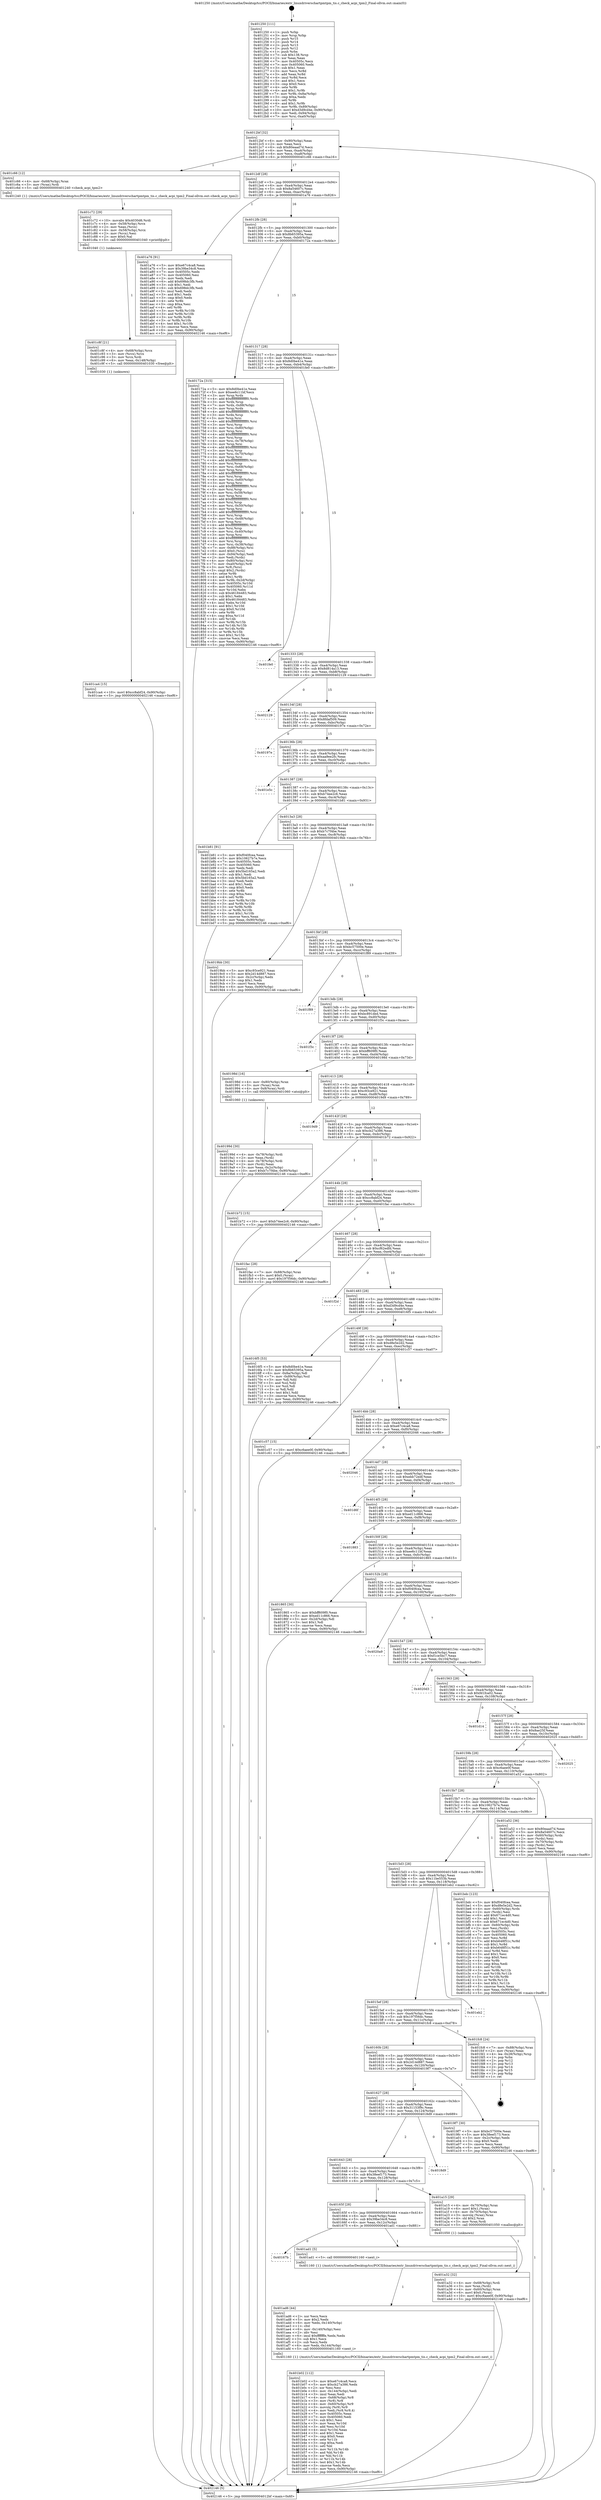 digraph "0x401250" {
  label = "0x401250 (/mnt/c/Users/mathe/Desktop/tcc/POCII/binaries/extr_linuxdriverschartpmtpm_tis.c_check_acpi_tpm2_Final-ollvm.out::main(0))"
  labelloc = "t"
  node[shape=record]

  Entry [label="",width=0.3,height=0.3,shape=circle,fillcolor=black,style=filled]
  "0x4012bf" [label="{
     0x4012bf [32]\l
     | [instrs]\l
     &nbsp;&nbsp;0x4012bf \<+6\>: mov -0x90(%rbp),%eax\l
     &nbsp;&nbsp;0x4012c5 \<+2\>: mov %eax,%ecx\l
     &nbsp;&nbsp;0x4012c7 \<+6\>: sub $0x80eaad7d,%ecx\l
     &nbsp;&nbsp;0x4012cd \<+6\>: mov %eax,-0xa4(%rbp)\l
     &nbsp;&nbsp;0x4012d3 \<+6\>: mov %ecx,-0xa8(%rbp)\l
     &nbsp;&nbsp;0x4012d9 \<+6\>: je 0000000000401c66 \<main+0xa16\>\l
  }"]
  "0x401c66" [label="{
     0x401c66 [12]\l
     | [instrs]\l
     &nbsp;&nbsp;0x401c66 \<+4\>: mov -0x68(%rbp),%rax\l
     &nbsp;&nbsp;0x401c6a \<+3\>: mov (%rax),%rdi\l
     &nbsp;&nbsp;0x401c6d \<+5\>: call 0000000000401240 \<check_acpi_tpm2\>\l
     | [calls]\l
     &nbsp;&nbsp;0x401240 \{1\} (/mnt/c/Users/mathe/Desktop/tcc/POCII/binaries/extr_linuxdriverschartpmtpm_tis.c_check_acpi_tpm2_Final-ollvm.out::check_acpi_tpm2)\l
  }"]
  "0x4012df" [label="{
     0x4012df [28]\l
     | [instrs]\l
     &nbsp;&nbsp;0x4012df \<+5\>: jmp 00000000004012e4 \<main+0x94\>\l
     &nbsp;&nbsp;0x4012e4 \<+6\>: mov -0xa4(%rbp),%eax\l
     &nbsp;&nbsp;0x4012ea \<+5\>: sub $0x8a54607c,%eax\l
     &nbsp;&nbsp;0x4012ef \<+6\>: mov %eax,-0xac(%rbp)\l
     &nbsp;&nbsp;0x4012f5 \<+6\>: je 0000000000401a76 \<main+0x826\>\l
  }"]
  Exit [label="",width=0.3,height=0.3,shape=circle,fillcolor=black,style=filled,peripheries=2]
  "0x401a76" [label="{
     0x401a76 [91]\l
     | [instrs]\l
     &nbsp;&nbsp;0x401a76 \<+5\>: mov $0xe67c4ca8,%eax\l
     &nbsp;&nbsp;0x401a7b \<+5\>: mov $0x39be34c8,%ecx\l
     &nbsp;&nbsp;0x401a80 \<+7\>: mov 0x40505c,%edx\l
     &nbsp;&nbsp;0x401a87 \<+7\>: mov 0x405060,%esi\l
     &nbsp;&nbsp;0x401a8e \<+2\>: mov %edx,%edi\l
     &nbsp;&nbsp;0x401a90 \<+6\>: add $0x698dc3fb,%edi\l
     &nbsp;&nbsp;0x401a96 \<+3\>: sub $0x1,%edi\l
     &nbsp;&nbsp;0x401a99 \<+6\>: sub $0x698dc3fb,%edi\l
     &nbsp;&nbsp;0x401a9f \<+3\>: imul %edi,%edx\l
     &nbsp;&nbsp;0x401aa2 \<+3\>: and $0x1,%edx\l
     &nbsp;&nbsp;0x401aa5 \<+3\>: cmp $0x0,%edx\l
     &nbsp;&nbsp;0x401aa8 \<+4\>: sete %r8b\l
     &nbsp;&nbsp;0x401aac \<+3\>: cmp $0xa,%esi\l
     &nbsp;&nbsp;0x401aaf \<+4\>: setl %r9b\l
     &nbsp;&nbsp;0x401ab3 \<+3\>: mov %r8b,%r10b\l
     &nbsp;&nbsp;0x401ab6 \<+3\>: and %r9b,%r10b\l
     &nbsp;&nbsp;0x401ab9 \<+3\>: xor %r9b,%r8b\l
     &nbsp;&nbsp;0x401abc \<+3\>: or %r8b,%r10b\l
     &nbsp;&nbsp;0x401abf \<+4\>: test $0x1,%r10b\l
     &nbsp;&nbsp;0x401ac3 \<+3\>: cmovne %ecx,%eax\l
     &nbsp;&nbsp;0x401ac6 \<+6\>: mov %eax,-0x90(%rbp)\l
     &nbsp;&nbsp;0x401acc \<+5\>: jmp 0000000000402146 \<main+0xef6\>\l
  }"]
  "0x4012fb" [label="{
     0x4012fb [28]\l
     | [instrs]\l
     &nbsp;&nbsp;0x4012fb \<+5\>: jmp 0000000000401300 \<main+0xb0\>\l
     &nbsp;&nbsp;0x401300 \<+6\>: mov -0xa4(%rbp),%eax\l
     &nbsp;&nbsp;0x401306 \<+5\>: sub $0x8b65395a,%eax\l
     &nbsp;&nbsp;0x40130b \<+6\>: mov %eax,-0xb0(%rbp)\l
     &nbsp;&nbsp;0x401311 \<+6\>: je 000000000040172a \<main+0x4da\>\l
  }"]
  "0x401ca4" [label="{
     0x401ca4 [15]\l
     | [instrs]\l
     &nbsp;&nbsp;0x401ca4 \<+10\>: movl $0xcc8abf24,-0x90(%rbp)\l
     &nbsp;&nbsp;0x401cae \<+5\>: jmp 0000000000402146 \<main+0xef6\>\l
  }"]
  "0x40172a" [label="{
     0x40172a [315]\l
     | [instrs]\l
     &nbsp;&nbsp;0x40172a \<+5\>: mov $0x8d0be41e,%eax\l
     &nbsp;&nbsp;0x40172f \<+5\>: mov $0xee6c11bf,%ecx\l
     &nbsp;&nbsp;0x401734 \<+3\>: mov %rsp,%rdx\l
     &nbsp;&nbsp;0x401737 \<+4\>: add $0xfffffffffffffff0,%rdx\l
     &nbsp;&nbsp;0x40173b \<+3\>: mov %rdx,%rsp\l
     &nbsp;&nbsp;0x40173e \<+7\>: mov %rdx,-0x88(%rbp)\l
     &nbsp;&nbsp;0x401745 \<+3\>: mov %rsp,%rdx\l
     &nbsp;&nbsp;0x401748 \<+4\>: add $0xfffffffffffffff0,%rdx\l
     &nbsp;&nbsp;0x40174c \<+3\>: mov %rdx,%rsp\l
     &nbsp;&nbsp;0x40174f \<+3\>: mov %rsp,%rsi\l
     &nbsp;&nbsp;0x401752 \<+4\>: add $0xfffffffffffffff0,%rsi\l
     &nbsp;&nbsp;0x401756 \<+3\>: mov %rsi,%rsp\l
     &nbsp;&nbsp;0x401759 \<+4\>: mov %rsi,-0x80(%rbp)\l
     &nbsp;&nbsp;0x40175d \<+3\>: mov %rsp,%rsi\l
     &nbsp;&nbsp;0x401760 \<+4\>: add $0xfffffffffffffff0,%rsi\l
     &nbsp;&nbsp;0x401764 \<+3\>: mov %rsi,%rsp\l
     &nbsp;&nbsp;0x401767 \<+4\>: mov %rsi,-0x78(%rbp)\l
     &nbsp;&nbsp;0x40176b \<+3\>: mov %rsp,%rsi\l
     &nbsp;&nbsp;0x40176e \<+4\>: add $0xfffffffffffffff0,%rsi\l
     &nbsp;&nbsp;0x401772 \<+3\>: mov %rsi,%rsp\l
     &nbsp;&nbsp;0x401775 \<+4\>: mov %rsi,-0x70(%rbp)\l
     &nbsp;&nbsp;0x401779 \<+3\>: mov %rsp,%rsi\l
     &nbsp;&nbsp;0x40177c \<+4\>: add $0xfffffffffffffff0,%rsi\l
     &nbsp;&nbsp;0x401780 \<+3\>: mov %rsi,%rsp\l
     &nbsp;&nbsp;0x401783 \<+4\>: mov %rsi,-0x68(%rbp)\l
     &nbsp;&nbsp;0x401787 \<+3\>: mov %rsp,%rsi\l
     &nbsp;&nbsp;0x40178a \<+4\>: add $0xfffffffffffffff0,%rsi\l
     &nbsp;&nbsp;0x40178e \<+3\>: mov %rsi,%rsp\l
     &nbsp;&nbsp;0x401791 \<+4\>: mov %rsi,-0x60(%rbp)\l
     &nbsp;&nbsp;0x401795 \<+3\>: mov %rsp,%rsi\l
     &nbsp;&nbsp;0x401798 \<+4\>: add $0xfffffffffffffff0,%rsi\l
     &nbsp;&nbsp;0x40179c \<+3\>: mov %rsi,%rsp\l
     &nbsp;&nbsp;0x40179f \<+4\>: mov %rsi,-0x58(%rbp)\l
     &nbsp;&nbsp;0x4017a3 \<+3\>: mov %rsp,%rsi\l
     &nbsp;&nbsp;0x4017a6 \<+4\>: add $0xfffffffffffffff0,%rsi\l
     &nbsp;&nbsp;0x4017aa \<+3\>: mov %rsi,%rsp\l
     &nbsp;&nbsp;0x4017ad \<+4\>: mov %rsi,-0x50(%rbp)\l
     &nbsp;&nbsp;0x4017b1 \<+3\>: mov %rsp,%rsi\l
     &nbsp;&nbsp;0x4017b4 \<+4\>: add $0xfffffffffffffff0,%rsi\l
     &nbsp;&nbsp;0x4017b8 \<+3\>: mov %rsi,%rsp\l
     &nbsp;&nbsp;0x4017bb \<+4\>: mov %rsi,-0x48(%rbp)\l
     &nbsp;&nbsp;0x4017bf \<+3\>: mov %rsp,%rsi\l
     &nbsp;&nbsp;0x4017c2 \<+4\>: add $0xfffffffffffffff0,%rsi\l
     &nbsp;&nbsp;0x4017c6 \<+3\>: mov %rsi,%rsp\l
     &nbsp;&nbsp;0x4017c9 \<+4\>: mov %rsi,-0x40(%rbp)\l
     &nbsp;&nbsp;0x4017cd \<+3\>: mov %rsp,%rsi\l
     &nbsp;&nbsp;0x4017d0 \<+4\>: add $0xfffffffffffffff0,%rsi\l
     &nbsp;&nbsp;0x4017d4 \<+3\>: mov %rsi,%rsp\l
     &nbsp;&nbsp;0x4017d7 \<+4\>: mov %rsi,-0x38(%rbp)\l
     &nbsp;&nbsp;0x4017db \<+7\>: mov -0x88(%rbp),%rsi\l
     &nbsp;&nbsp;0x4017e2 \<+6\>: movl $0x0,(%rsi)\l
     &nbsp;&nbsp;0x4017e8 \<+6\>: mov -0x94(%rbp),%edi\l
     &nbsp;&nbsp;0x4017ee \<+2\>: mov %edi,(%rdx)\l
     &nbsp;&nbsp;0x4017f0 \<+4\>: mov -0x80(%rbp),%rsi\l
     &nbsp;&nbsp;0x4017f4 \<+7\>: mov -0xa0(%rbp),%r8\l
     &nbsp;&nbsp;0x4017fb \<+3\>: mov %r8,(%rsi)\l
     &nbsp;&nbsp;0x4017fe \<+3\>: cmpl $0x2,(%rdx)\l
     &nbsp;&nbsp;0x401801 \<+4\>: setne %r9b\l
     &nbsp;&nbsp;0x401805 \<+4\>: and $0x1,%r9b\l
     &nbsp;&nbsp;0x401809 \<+4\>: mov %r9b,-0x2d(%rbp)\l
     &nbsp;&nbsp;0x40180d \<+8\>: mov 0x40505c,%r10d\l
     &nbsp;&nbsp;0x401815 \<+8\>: mov 0x405060,%r11d\l
     &nbsp;&nbsp;0x40181d \<+3\>: mov %r10d,%ebx\l
     &nbsp;&nbsp;0x401820 \<+6\>: sub $0x46184483,%ebx\l
     &nbsp;&nbsp;0x401826 \<+3\>: sub $0x1,%ebx\l
     &nbsp;&nbsp;0x401829 \<+6\>: add $0x46184483,%ebx\l
     &nbsp;&nbsp;0x40182f \<+4\>: imul %ebx,%r10d\l
     &nbsp;&nbsp;0x401833 \<+4\>: and $0x1,%r10d\l
     &nbsp;&nbsp;0x401837 \<+4\>: cmp $0x0,%r10d\l
     &nbsp;&nbsp;0x40183b \<+4\>: sete %r9b\l
     &nbsp;&nbsp;0x40183f \<+4\>: cmp $0xa,%r11d\l
     &nbsp;&nbsp;0x401843 \<+4\>: setl %r14b\l
     &nbsp;&nbsp;0x401847 \<+3\>: mov %r9b,%r15b\l
     &nbsp;&nbsp;0x40184a \<+3\>: and %r14b,%r15b\l
     &nbsp;&nbsp;0x40184d \<+3\>: xor %r14b,%r9b\l
     &nbsp;&nbsp;0x401850 \<+3\>: or %r9b,%r15b\l
     &nbsp;&nbsp;0x401853 \<+4\>: test $0x1,%r15b\l
     &nbsp;&nbsp;0x401857 \<+3\>: cmovne %ecx,%eax\l
     &nbsp;&nbsp;0x40185a \<+6\>: mov %eax,-0x90(%rbp)\l
     &nbsp;&nbsp;0x401860 \<+5\>: jmp 0000000000402146 \<main+0xef6\>\l
  }"]
  "0x401317" [label="{
     0x401317 [28]\l
     | [instrs]\l
     &nbsp;&nbsp;0x401317 \<+5\>: jmp 000000000040131c \<main+0xcc\>\l
     &nbsp;&nbsp;0x40131c \<+6\>: mov -0xa4(%rbp),%eax\l
     &nbsp;&nbsp;0x401322 \<+5\>: sub $0x8d0be41e,%eax\l
     &nbsp;&nbsp;0x401327 \<+6\>: mov %eax,-0xb4(%rbp)\l
     &nbsp;&nbsp;0x40132d \<+6\>: je 0000000000401fe0 \<main+0xd90\>\l
  }"]
  "0x401c8f" [label="{
     0x401c8f [21]\l
     | [instrs]\l
     &nbsp;&nbsp;0x401c8f \<+4\>: mov -0x68(%rbp),%rcx\l
     &nbsp;&nbsp;0x401c93 \<+3\>: mov (%rcx),%rcx\l
     &nbsp;&nbsp;0x401c96 \<+3\>: mov %rcx,%rdi\l
     &nbsp;&nbsp;0x401c99 \<+6\>: mov %eax,-0x148(%rbp)\l
     &nbsp;&nbsp;0x401c9f \<+5\>: call 0000000000401030 \<free@plt\>\l
     | [calls]\l
     &nbsp;&nbsp;0x401030 \{1\} (unknown)\l
  }"]
  "0x401fe0" [label="{
     0x401fe0\l
  }", style=dashed]
  "0x401333" [label="{
     0x401333 [28]\l
     | [instrs]\l
     &nbsp;&nbsp;0x401333 \<+5\>: jmp 0000000000401338 \<main+0xe8\>\l
     &nbsp;&nbsp;0x401338 \<+6\>: mov -0xa4(%rbp),%eax\l
     &nbsp;&nbsp;0x40133e \<+5\>: sub $0x8d814a13,%eax\l
     &nbsp;&nbsp;0x401343 \<+6\>: mov %eax,-0xb8(%rbp)\l
     &nbsp;&nbsp;0x401349 \<+6\>: je 0000000000402129 \<main+0xed9\>\l
  }"]
  "0x401c72" [label="{
     0x401c72 [29]\l
     | [instrs]\l
     &nbsp;&nbsp;0x401c72 \<+10\>: movabs $0x4030d6,%rdi\l
     &nbsp;&nbsp;0x401c7c \<+4\>: mov -0x58(%rbp),%rcx\l
     &nbsp;&nbsp;0x401c80 \<+2\>: mov %eax,(%rcx)\l
     &nbsp;&nbsp;0x401c82 \<+4\>: mov -0x58(%rbp),%rcx\l
     &nbsp;&nbsp;0x401c86 \<+2\>: mov (%rcx),%esi\l
     &nbsp;&nbsp;0x401c88 \<+2\>: mov $0x0,%al\l
     &nbsp;&nbsp;0x401c8a \<+5\>: call 0000000000401040 \<printf@plt\>\l
     | [calls]\l
     &nbsp;&nbsp;0x401040 \{1\} (unknown)\l
  }"]
  "0x402129" [label="{
     0x402129\l
  }", style=dashed]
  "0x40134f" [label="{
     0x40134f [28]\l
     | [instrs]\l
     &nbsp;&nbsp;0x40134f \<+5\>: jmp 0000000000401354 \<main+0x104\>\l
     &nbsp;&nbsp;0x401354 \<+6\>: mov -0xa4(%rbp),%eax\l
     &nbsp;&nbsp;0x40135a \<+5\>: sub $0x8fdaf509,%eax\l
     &nbsp;&nbsp;0x40135f \<+6\>: mov %eax,-0xbc(%rbp)\l
     &nbsp;&nbsp;0x401365 \<+6\>: je 000000000040197e \<main+0x72e\>\l
  }"]
  "0x401b02" [label="{
     0x401b02 [112]\l
     | [instrs]\l
     &nbsp;&nbsp;0x401b02 \<+5\>: mov $0xe67c4ca8,%ecx\l
     &nbsp;&nbsp;0x401b07 \<+5\>: mov $0xcb27a386,%edx\l
     &nbsp;&nbsp;0x401b0c \<+2\>: xor %esi,%esi\l
     &nbsp;&nbsp;0x401b0e \<+6\>: mov -0x144(%rbp),%edi\l
     &nbsp;&nbsp;0x401b14 \<+3\>: imul %eax,%edi\l
     &nbsp;&nbsp;0x401b17 \<+4\>: mov -0x68(%rbp),%r8\l
     &nbsp;&nbsp;0x401b1b \<+3\>: mov (%r8),%r8\l
     &nbsp;&nbsp;0x401b1e \<+4\>: mov -0x60(%rbp),%r9\l
     &nbsp;&nbsp;0x401b22 \<+3\>: movslq (%r9),%r9\l
     &nbsp;&nbsp;0x401b25 \<+4\>: mov %edi,(%r8,%r9,4)\l
     &nbsp;&nbsp;0x401b29 \<+7\>: mov 0x40505c,%eax\l
     &nbsp;&nbsp;0x401b30 \<+7\>: mov 0x405060,%edi\l
     &nbsp;&nbsp;0x401b37 \<+3\>: sub $0x1,%esi\l
     &nbsp;&nbsp;0x401b3a \<+3\>: mov %eax,%r10d\l
     &nbsp;&nbsp;0x401b3d \<+3\>: add %esi,%r10d\l
     &nbsp;&nbsp;0x401b40 \<+4\>: imul %r10d,%eax\l
     &nbsp;&nbsp;0x401b44 \<+3\>: and $0x1,%eax\l
     &nbsp;&nbsp;0x401b47 \<+3\>: cmp $0x0,%eax\l
     &nbsp;&nbsp;0x401b4a \<+4\>: sete %r11b\l
     &nbsp;&nbsp;0x401b4e \<+3\>: cmp $0xa,%edi\l
     &nbsp;&nbsp;0x401b51 \<+3\>: setl %bl\l
     &nbsp;&nbsp;0x401b54 \<+3\>: mov %r11b,%r14b\l
     &nbsp;&nbsp;0x401b57 \<+3\>: and %bl,%r14b\l
     &nbsp;&nbsp;0x401b5a \<+3\>: xor %bl,%r11b\l
     &nbsp;&nbsp;0x401b5d \<+3\>: or %r11b,%r14b\l
     &nbsp;&nbsp;0x401b60 \<+4\>: test $0x1,%r14b\l
     &nbsp;&nbsp;0x401b64 \<+3\>: cmovne %edx,%ecx\l
     &nbsp;&nbsp;0x401b67 \<+6\>: mov %ecx,-0x90(%rbp)\l
     &nbsp;&nbsp;0x401b6d \<+5\>: jmp 0000000000402146 \<main+0xef6\>\l
  }"]
  "0x40197e" [label="{
     0x40197e\l
  }", style=dashed]
  "0x40136b" [label="{
     0x40136b [28]\l
     | [instrs]\l
     &nbsp;&nbsp;0x40136b \<+5\>: jmp 0000000000401370 \<main+0x120\>\l
     &nbsp;&nbsp;0x401370 \<+6\>: mov -0xa4(%rbp),%eax\l
     &nbsp;&nbsp;0x401376 \<+5\>: sub $0xaa9ee2fc,%eax\l
     &nbsp;&nbsp;0x40137b \<+6\>: mov %eax,-0xc0(%rbp)\l
     &nbsp;&nbsp;0x401381 \<+6\>: je 0000000000401e5c \<main+0xc0c\>\l
  }"]
  "0x401ad6" [label="{
     0x401ad6 [44]\l
     | [instrs]\l
     &nbsp;&nbsp;0x401ad6 \<+2\>: xor %ecx,%ecx\l
     &nbsp;&nbsp;0x401ad8 \<+5\>: mov $0x2,%edx\l
     &nbsp;&nbsp;0x401add \<+6\>: mov %edx,-0x140(%rbp)\l
     &nbsp;&nbsp;0x401ae3 \<+1\>: cltd\l
     &nbsp;&nbsp;0x401ae4 \<+6\>: mov -0x140(%rbp),%esi\l
     &nbsp;&nbsp;0x401aea \<+2\>: idiv %esi\l
     &nbsp;&nbsp;0x401aec \<+6\>: imul $0xfffffffe,%edx,%edx\l
     &nbsp;&nbsp;0x401af2 \<+3\>: sub $0x1,%ecx\l
     &nbsp;&nbsp;0x401af5 \<+2\>: sub %ecx,%edx\l
     &nbsp;&nbsp;0x401af7 \<+6\>: mov %edx,-0x144(%rbp)\l
     &nbsp;&nbsp;0x401afd \<+5\>: call 0000000000401160 \<next_i\>\l
     | [calls]\l
     &nbsp;&nbsp;0x401160 \{1\} (/mnt/c/Users/mathe/Desktop/tcc/POCII/binaries/extr_linuxdriverschartpmtpm_tis.c_check_acpi_tpm2_Final-ollvm.out::next_i)\l
  }"]
  "0x401e5c" [label="{
     0x401e5c\l
  }", style=dashed]
  "0x401387" [label="{
     0x401387 [28]\l
     | [instrs]\l
     &nbsp;&nbsp;0x401387 \<+5\>: jmp 000000000040138c \<main+0x13c\>\l
     &nbsp;&nbsp;0x40138c \<+6\>: mov -0xa4(%rbp),%eax\l
     &nbsp;&nbsp;0x401392 \<+5\>: sub $0xb74ee2c6,%eax\l
     &nbsp;&nbsp;0x401397 \<+6\>: mov %eax,-0xc4(%rbp)\l
     &nbsp;&nbsp;0x40139d \<+6\>: je 0000000000401b81 \<main+0x931\>\l
  }"]
  "0x40167b" [label="{
     0x40167b\l
  }", style=dashed]
  "0x401b81" [label="{
     0x401b81 [91]\l
     | [instrs]\l
     &nbsp;&nbsp;0x401b81 \<+5\>: mov $0xf040fcea,%eax\l
     &nbsp;&nbsp;0x401b86 \<+5\>: mov $0x10627b7e,%ecx\l
     &nbsp;&nbsp;0x401b8b \<+7\>: mov 0x40505c,%edx\l
     &nbsp;&nbsp;0x401b92 \<+7\>: mov 0x405060,%esi\l
     &nbsp;&nbsp;0x401b99 \<+2\>: mov %edx,%edi\l
     &nbsp;&nbsp;0x401b9b \<+6\>: add $0x5bd165a2,%edi\l
     &nbsp;&nbsp;0x401ba1 \<+3\>: sub $0x1,%edi\l
     &nbsp;&nbsp;0x401ba4 \<+6\>: sub $0x5bd165a2,%edi\l
     &nbsp;&nbsp;0x401baa \<+3\>: imul %edi,%edx\l
     &nbsp;&nbsp;0x401bad \<+3\>: and $0x1,%edx\l
     &nbsp;&nbsp;0x401bb0 \<+3\>: cmp $0x0,%edx\l
     &nbsp;&nbsp;0x401bb3 \<+4\>: sete %r8b\l
     &nbsp;&nbsp;0x401bb7 \<+3\>: cmp $0xa,%esi\l
     &nbsp;&nbsp;0x401bba \<+4\>: setl %r9b\l
     &nbsp;&nbsp;0x401bbe \<+3\>: mov %r8b,%r10b\l
     &nbsp;&nbsp;0x401bc1 \<+3\>: and %r9b,%r10b\l
     &nbsp;&nbsp;0x401bc4 \<+3\>: xor %r9b,%r8b\l
     &nbsp;&nbsp;0x401bc7 \<+3\>: or %r8b,%r10b\l
     &nbsp;&nbsp;0x401bca \<+4\>: test $0x1,%r10b\l
     &nbsp;&nbsp;0x401bce \<+3\>: cmovne %ecx,%eax\l
     &nbsp;&nbsp;0x401bd1 \<+6\>: mov %eax,-0x90(%rbp)\l
     &nbsp;&nbsp;0x401bd7 \<+5\>: jmp 0000000000402146 \<main+0xef6\>\l
  }"]
  "0x4013a3" [label="{
     0x4013a3 [28]\l
     | [instrs]\l
     &nbsp;&nbsp;0x4013a3 \<+5\>: jmp 00000000004013a8 \<main+0x158\>\l
     &nbsp;&nbsp;0x4013a8 \<+6\>: mov -0xa4(%rbp),%eax\l
     &nbsp;&nbsp;0x4013ae \<+5\>: sub $0xb7c7f4be,%eax\l
     &nbsp;&nbsp;0x4013b3 \<+6\>: mov %eax,-0xc8(%rbp)\l
     &nbsp;&nbsp;0x4013b9 \<+6\>: je 00000000004019bb \<main+0x76b\>\l
  }"]
  "0x401ad1" [label="{
     0x401ad1 [5]\l
     | [instrs]\l
     &nbsp;&nbsp;0x401ad1 \<+5\>: call 0000000000401160 \<next_i\>\l
     | [calls]\l
     &nbsp;&nbsp;0x401160 \{1\} (/mnt/c/Users/mathe/Desktop/tcc/POCII/binaries/extr_linuxdriverschartpmtpm_tis.c_check_acpi_tpm2_Final-ollvm.out::next_i)\l
  }"]
  "0x4019bb" [label="{
     0x4019bb [30]\l
     | [instrs]\l
     &nbsp;&nbsp;0x4019bb \<+5\>: mov $0xc93ce921,%eax\l
     &nbsp;&nbsp;0x4019c0 \<+5\>: mov $0x2d14d887,%ecx\l
     &nbsp;&nbsp;0x4019c5 \<+3\>: mov -0x2c(%rbp),%edx\l
     &nbsp;&nbsp;0x4019c8 \<+3\>: cmp $0x1,%edx\l
     &nbsp;&nbsp;0x4019cb \<+3\>: cmovl %ecx,%eax\l
     &nbsp;&nbsp;0x4019ce \<+6\>: mov %eax,-0x90(%rbp)\l
     &nbsp;&nbsp;0x4019d4 \<+5\>: jmp 0000000000402146 \<main+0xef6\>\l
  }"]
  "0x4013bf" [label="{
     0x4013bf [28]\l
     | [instrs]\l
     &nbsp;&nbsp;0x4013bf \<+5\>: jmp 00000000004013c4 \<main+0x174\>\l
     &nbsp;&nbsp;0x4013c4 \<+6\>: mov -0xa4(%rbp),%eax\l
     &nbsp;&nbsp;0x4013ca \<+5\>: sub $0xbc57500e,%eax\l
     &nbsp;&nbsp;0x4013cf \<+6\>: mov %eax,-0xcc(%rbp)\l
     &nbsp;&nbsp;0x4013d5 \<+6\>: je 0000000000401f89 \<main+0xd39\>\l
  }"]
  "0x401a32" [label="{
     0x401a32 [32]\l
     | [instrs]\l
     &nbsp;&nbsp;0x401a32 \<+4\>: mov -0x68(%rbp),%rdi\l
     &nbsp;&nbsp;0x401a36 \<+3\>: mov %rax,(%rdi)\l
     &nbsp;&nbsp;0x401a39 \<+4\>: mov -0x60(%rbp),%rax\l
     &nbsp;&nbsp;0x401a3d \<+6\>: movl $0x0,(%rax)\l
     &nbsp;&nbsp;0x401a43 \<+10\>: movl $0xc6aee0f,-0x90(%rbp)\l
     &nbsp;&nbsp;0x401a4d \<+5\>: jmp 0000000000402146 \<main+0xef6\>\l
  }"]
  "0x401f89" [label="{
     0x401f89\l
  }", style=dashed]
  "0x4013db" [label="{
     0x4013db [28]\l
     | [instrs]\l
     &nbsp;&nbsp;0x4013db \<+5\>: jmp 00000000004013e0 \<main+0x190\>\l
     &nbsp;&nbsp;0x4013e0 \<+6\>: mov -0xa4(%rbp),%eax\l
     &nbsp;&nbsp;0x4013e6 \<+5\>: sub $0xbc891ded,%eax\l
     &nbsp;&nbsp;0x4013eb \<+6\>: mov %eax,-0xd0(%rbp)\l
     &nbsp;&nbsp;0x4013f1 \<+6\>: je 0000000000401f3c \<main+0xcec\>\l
  }"]
  "0x40165f" [label="{
     0x40165f [28]\l
     | [instrs]\l
     &nbsp;&nbsp;0x40165f \<+5\>: jmp 0000000000401664 \<main+0x414\>\l
     &nbsp;&nbsp;0x401664 \<+6\>: mov -0xa4(%rbp),%eax\l
     &nbsp;&nbsp;0x40166a \<+5\>: sub $0x39be34c8,%eax\l
     &nbsp;&nbsp;0x40166f \<+6\>: mov %eax,-0x12c(%rbp)\l
     &nbsp;&nbsp;0x401675 \<+6\>: je 0000000000401ad1 \<main+0x881\>\l
  }"]
  "0x401f3c" [label="{
     0x401f3c\l
  }", style=dashed]
  "0x4013f7" [label="{
     0x4013f7 [28]\l
     | [instrs]\l
     &nbsp;&nbsp;0x4013f7 \<+5\>: jmp 00000000004013fc \<main+0x1ac\>\l
     &nbsp;&nbsp;0x4013fc \<+6\>: mov -0xa4(%rbp),%eax\l
     &nbsp;&nbsp;0x401402 \<+5\>: sub $0xbff609f0,%eax\l
     &nbsp;&nbsp;0x401407 \<+6\>: mov %eax,-0xd4(%rbp)\l
     &nbsp;&nbsp;0x40140d \<+6\>: je 000000000040198d \<main+0x73d\>\l
  }"]
  "0x401a15" [label="{
     0x401a15 [29]\l
     | [instrs]\l
     &nbsp;&nbsp;0x401a15 \<+4\>: mov -0x70(%rbp),%rax\l
     &nbsp;&nbsp;0x401a19 \<+6\>: movl $0x1,(%rax)\l
     &nbsp;&nbsp;0x401a1f \<+4\>: mov -0x70(%rbp),%rax\l
     &nbsp;&nbsp;0x401a23 \<+3\>: movslq (%rax),%rax\l
     &nbsp;&nbsp;0x401a26 \<+4\>: shl $0x2,%rax\l
     &nbsp;&nbsp;0x401a2a \<+3\>: mov %rax,%rdi\l
     &nbsp;&nbsp;0x401a2d \<+5\>: call 0000000000401050 \<malloc@plt\>\l
     | [calls]\l
     &nbsp;&nbsp;0x401050 \{1\} (unknown)\l
  }"]
  "0x40198d" [label="{
     0x40198d [16]\l
     | [instrs]\l
     &nbsp;&nbsp;0x40198d \<+4\>: mov -0x80(%rbp),%rax\l
     &nbsp;&nbsp;0x401991 \<+3\>: mov (%rax),%rax\l
     &nbsp;&nbsp;0x401994 \<+4\>: mov 0x8(%rax),%rdi\l
     &nbsp;&nbsp;0x401998 \<+5\>: call 0000000000401060 \<atoi@plt\>\l
     | [calls]\l
     &nbsp;&nbsp;0x401060 \{1\} (unknown)\l
  }"]
  "0x401413" [label="{
     0x401413 [28]\l
     | [instrs]\l
     &nbsp;&nbsp;0x401413 \<+5\>: jmp 0000000000401418 \<main+0x1c8\>\l
     &nbsp;&nbsp;0x401418 \<+6\>: mov -0xa4(%rbp),%eax\l
     &nbsp;&nbsp;0x40141e \<+5\>: sub $0xc93ce921,%eax\l
     &nbsp;&nbsp;0x401423 \<+6\>: mov %eax,-0xd8(%rbp)\l
     &nbsp;&nbsp;0x401429 \<+6\>: je 00000000004019d9 \<main+0x789\>\l
  }"]
  "0x401643" [label="{
     0x401643 [28]\l
     | [instrs]\l
     &nbsp;&nbsp;0x401643 \<+5\>: jmp 0000000000401648 \<main+0x3f8\>\l
     &nbsp;&nbsp;0x401648 \<+6\>: mov -0xa4(%rbp),%eax\l
     &nbsp;&nbsp;0x40164e \<+5\>: sub $0x38eef173,%eax\l
     &nbsp;&nbsp;0x401653 \<+6\>: mov %eax,-0x128(%rbp)\l
     &nbsp;&nbsp;0x401659 \<+6\>: je 0000000000401a15 \<main+0x7c5\>\l
  }"]
  "0x4019d9" [label="{
     0x4019d9\l
  }", style=dashed]
  "0x40142f" [label="{
     0x40142f [28]\l
     | [instrs]\l
     &nbsp;&nbsp;0x40142f \<+5\>: jmp 0000000000401434 \<main+0x1e4\>\l
     &nbsp;&nbsp;0x401434 \<+6\>: mov -0xa4(%rbp),%eax\l
     &nbsp;&nbsp;0x40143a \<+5\>: sub $0xcb27a386,%eax\l
     &nbsp;&nbsp;0x40143f \<+6\>: mov %eax,-0xdc(%rbp)\l
     &nbsp;&nbsp;0x401445 \<+6\>: je 0000000000401b72 \<main+0x922\>\l
  }"]
  "0x4018d9" [label="{
     0x4018d9\l
  }", style=dashed]
  "0x401b72" [label="{
     0x401b72 [15]\l
     | [instrs]\l
     &nbsp;&nbsp;0x401b72 \<+10\>: movl $0xb74ee2c6,-0x90(%rbp)\l
     &nbsp;&nbsp;0x401b7c \<+5\>: jmp 0000000000402146 \<main+0xef6\>\l
  }"]
  "0x40144b" [label="{
     0x40144b [28]\l
     | [instrs]\l
     &nbsp;&nbsp;0x40144b \<+5\>: jmp 0000000000401450 \<main+0x200\>\l
     &nbsp;&nbsp;0x401450 \<+6\>: mov -0xa4(%rbp),%eax\l
     &nbsp;&nbsp;0x401456 \<+5\>: sub $0xcc8abf24,%eax\l
     &nbsp;&nbsp;0x40145b \<+6\>: mov %eax,-0xe0(%rbp)\l
     &nbsp;&nbsp;0x401461 \<+6\>: je 0000000000401fac \<main+0xd5c\>\l
  }"]
  "0x401627" [label="{
     0x401627 [28]\l
     | [instrs]\l
     &nbsp;&nbsp;0x401627 \<+5\>: jmp 000000000040162c \<main+0x3dc\>\l
     &nbsp;&nbsp;0x40162c \<+6\>: mov -0xa4(%rbp),%eax\l
     &nbsp;&nbsp;0x401632 \<+5\>: sub $0x31153f9c,%eax\l
     &nbsp;&nbsp;0x401637 \<+6\>: mov %eax,-0x124(%rbp)\l
     &nbsp;&nbsp;0x40163d \<+6\>: je 00000000004018d9 \<main+0x689\>\l
  }"]
  "0x401fac" [label="{
     0x401fac [28]\l
     | [instrs]\l
     &nbsp;&nbsp;0x401fac \<+7\>: mov -0x88(%rbp),%rax\l
     &nbsp;&nbsp;0x401fb3 \<+6\>: movl $0x0,(%rax)\l
     &nbsp;&nbsp;0x401fb9 \<+10\>: movl $0x197f56dc,-0x90(%rbp)\l
     &nbsp;&nbsp;0x401fc3 \<+5\>: jmp 0000000000402146 \<main+0xef6\>\l
  }"]
  "0x401467" [label="{
     0x401467 [28]\l
     | [instrs]\l
     &nbsp;&nbsp;0x401467 \<+5\>: jmp 000000000040146c \<main+0x21c\>\l
     &nbsp;&nbsp;0x40146c \<+6\>: mov -0xa4(%rbp),%eax\l
     &nbsp;&nbsp;0x401472 \<+5\>: sub $0xcf62edfd,%eax\l
     &nbsp;&nbsp;0x401477 \<+6\>: mov %eax,-0xe4(%rbp)\l
     &nbsp;&nbsp;0x40147d \<+6\>: je 0000000000401f2d \<main+0xcdd\>\l
  }"]
  "0x4019f7" [label="{
     0x4019f7 [30]\l
     | [instrs]\l
     &nbsp;&nbsp;0x4019f7 \<+5\>: mov $0xbc57500e,%eax\l
     &nbsp;&nbsp;0x4019fc \<+5\>: mov $0x38eef173,%ecx\l
     &nbsp;&nbsp;0x401a01 \<+3\>: mov -0x2c(%rbp),%edx\l
     &nbsp;&nbsp;0x401a04 \<+3\>: cmp $0x0,%edx\l
     &nbsp;&nbsp;0x401a07 \<+3\>: cmove %ecx,%eax\l
     &nbsp;&nbsp;0x401a0a \<+6\>: mov %eax,-0x90(%rbp)\l
     &nbsp;&nbsp;0x401a10 \<+5\>: jmp 0000000000402146 \<main+0xef6\>\l
  }"]
  "0x401f2d" [label="{
     0x401f2d\l
  }", style=dashed]
  "0x401483" [label="{
     0x401483 [28]\l
     | [instrs]\l
     &nbsp;&nbsp;0x401483 \<+5\>: jmp 0000000000401488 \<main+0x238\>\l
     &nbsp;&nbsp;0x401488 \<+6\>: mov -0xa4(%rbp),%eax\l
     &nbsp;&nbsp;0x40148e \<+5\>: sub $0xd3d9cd4e,%eax\l
     &nbsp;&nbsp;0x401493 \<+6\>: mov %eax,-0xe8(%rbp)\l
     &nbsp;&nbsp;0x401499 \<+6\>: je 00000000004016f5 \<main+0x4a5\>\l
  }"]
  "0x40160b" [label="{
     0x40160b [28]\l
     | [instrs]\l
     &nbsp;&nbsp;0x40160b \<+5\>: jmp 0000000000401610 \<main+0x3c0\>\l
     &nbsp;&nbsp;0x401610 \<+6\>: mov -0xa4(%rbp),%eax\l
     &nbsp;&nbsp;0x401616 \<+5\>: sub $0x2d14d887,%eax\l
     &nbsp;&nbsp;0x40161b \<+6\>: mov %eax,-0x120(%rbp)\l
     &nbsp;&nbsp;0x401621 \<+6\>: je 00000000004019f7 \<main+0x7a7\>\l
  }"]
  "0x4016f5" [label="{
     0x4016f5 [53]\l
     | [instrs]\l
     &nbsp;&nbsp;0x4016f5 \<+5\>: mov $0x8d0be41e,%eax\l
     &nbsp;&nbsp;0x4016fa \<+5\>: mov $0x8b65395a,%ecx\l
     &nbsp;&nbsp;0x4016ff \<+6\>: mov -0x8a(%rbp),%dl\l
     &nbsp;&nbsp;0x401705 \<+7\>: mov -0x89(%rbp),%sil\l
     &nbsp;&nbsp;0x40170c \<+3\>: mov %dl,%dil\l
     &nbsp;&nbsp;0x40170f \<+3\>: and %sil,%dil\l
     &nbsp;&nbsp;0x401712 \<+3\>: xor %sil,%dl\l
     &nbsp;&nbsp;0x401715 \<+3\>: or %dl,%dil\l
     &nbsp;&nbsp;0x401718 \<+4\>: test $0x1,%dil\l
     &nbsp;&nbsp;0x40171c \<+3\>: cmovne %ecx,%eax\l
     &nbsp;&nbsp;0x40171f \<+6\>: mov %eax,-0x90(%rbp)\l
     &nbsp;&nbsp;0x401725 \<+5\>: jmp 0000000000402146 \<main+0xef6\>\l
  }"]
  "0x40149f" [label="{
     0x40149f [28]\l
     | [instrs]\l
     &nbsp;&nbsp;0x40149f \<+5\>: jmp 00000000004014a4 \<main+0x254\>\l
     &nbsp;&nbsp;0x4014a4 \<+6\>: mov -0xa4(%rbp),%eax\l
     &nbsp;&nbsp;0x4014aa \<+5\>: sub $0xd8e5e2d2,%eax\l
     &nbsp;&nbsp;0x4014af \<+6\>: mov %eax,-0xec(%rbp)\l
     &nbsp;&nbsp;0x4014b5 \<+6\>: je 0000000000401c57 \<main+0xa07\>\l
  }"]
  "0x402146" [label="{
     0x402146 [5]\l
     | [instrs]\l
     &nbsp;&nbsp;0x402146 \<+5\>: jmp 00000000004012bf \<main+0x6f\>\l
  }"]
  "0x401250" [label="{
     0x401250 [111]\l
     | [instrs]\l
     &nbsp;&nbsp;0x401250 \<+1\>: push %rbp\l
     &nbsp;&nbsp;0x401251 \<+3\>: mov %rsp,%rbp\l
     &nbsp;&nbsp;0x401254 \<+2\>: push %r15\l
     &nbsp;&nbsp;0x401256 \<+2\>: push %r14\l
     &nbsp;&nbsp;0x401258 \<+2\>: push %r13\l
     &nbsp;&nbsp;0x40125a \<+2\>: push %r12\l
     &nbsp;&nbsp;0x40125c \<+1\>: push %rbx\l
     &nbsp;&nbsp;0x40125d \<+7\>: sub $0x138,%rsp\l
     &nbsp;&nbsp;0x401264 \<+2\>: xor %eax,%eax\l
     &nbsp;&nbsp;0x401266 \<+7\>: mov 0x40505c,%ecx\l
     &nbsp;&nbsp;0x40126d \<+7\>: mov 0x405060,%edx\l
     &nbsp;&nbsp;0x401274 \<+3\>: sub $0x1,%eax\l
     &nbsp;&nbsp;0x401277 \<+3\>: mov %ecx,%r8d\l
     &nbsp;&nbsp;0x40127a \<+3\>: add %eax,%r8d\l
     &nbsp;&nbsp;0x40127d \<+4\>: imul %r8d,%ecx\l
     &nbsp;&nbsp;0x401281 \<+3\>: and $0x1,%ecx\l
     &nbsp;&nbsp;0x401284 \<+3\>: cmp $0x0,%ecx\l
     &nbsp;&nbsp;0x401287 \<+4\>: sete %r9b\l
     &nbsp;&nbsp;0x40128b \<+4\>: and $0x1,%r9b\l
     &nbsp;&nbsp;0x40128f \<+7\>: mov %r9b,-0x8a(%rbp)\l
     &nbsp;&nbsp;0x401296 \<+3\>: cmp $0xa,%edx\l
     &nbsp;&nbsp;0x401299 \<+4\>: setl %r9b\l
     &nbsp;&nbsp;0x40129d \<+4\>: and $0x1,%r9b\l
     &nbsp;&nbsp;0x4012a1 \<+7\>: mov %r9b,-0x89(%rbp)\l
     &nbsp;&nbsp;0x4012a8 \<+10\>: movl $0xd3d9cd4e,-0x90(%rbp)\l
     &nbsp;&nbsp;0x4012b2 \<+6\>: mov %edi,-0x94(%rbp)\l
     &nbsp;&nbsp;0x4012b8 \<+7\>: mov %rsi,-0xa0(%rbp)\l
  }"]
  "0x401fc8" [label="{
     0x401fc8 [24]\l
     | [instrs]\l
     &nbsp;&nbsp;0x401fc8 \<+7\>: mov -0x88(%rbp),%rax\l
     &nbsp;&nbsp;0x401fcf \<+2\>: mov (%rax),%eax\l
     &nbsp;&nbsp;0x401fd1 \<+4\>: lea -0x28(%rbp),%rsp\l
     &nbsp;&nbsp;0x401fd5 \<+1\>: pop %rbx\l
     &nbsp;&nbsp;0x401fd6 \<+2\>: pop %r12\l
     &nbsp;&nbsp;0x401fd8 \<+2\>: pop %r13\l
     &nbsp;&nbsp;0x401fda \<+2\>: pop %r14\l
     &nbsp;&nbsp;0x401fdc \<+2\>: pop %r15\l
     &nbsp;&nbsp;0x401fde \<+1\>: pop %rbp\l
     &nbsp;&nbsp;0x401fdf \<+1\>: ret\l
  }"]
  "0x4015ef" [label="{
     0x4015ef [28]\l
     | [instrs]\l
     &nbsp;&nbsp;0x4015ef \<+5\>: jmp 00000000004015f4 \<main+0x3a4\>\l
     &nbsp;&nbsp;0x4015f4 \<+6\>: mov -0xa4(%rbp),%eax\l
     &nbsp;&nbsp;0x4015fa \<+5\>: sub $0x197f56dc,%eax\l
     &nbsp;&nbsp;0x4015ff \<+6\>: mov %eax,-0x11c(%rbp)\l
     &nbsp;&nbsp;0x401605 \<+6\>: je 0000000000401fc8 \<main+0xd78\>\l
  }"]
  "0x401c57" [label="{
     0x401c57 [15]\l
     | [instrs]\l
     &nbsp;&nbsp;0x401c57 \<+10\>: movl $0xc6aee0f,-0x90(%rbp)\l
     &nbsp;&nbsp;0x401c61 \<+5\>: jmp 0000000000402146 \<main+0xef6\>\l
  }"]
  "0x4014bb" [label="{
     0x4014bb [28]\l
     | [instrs]\l
     &nbsp;&nbsp;0x4014bb \<+5\>: jmp 00000000004014c0 \<main+0x270\>\l
     &nbsp;&nbsp;0x4014c0 \<+6\>: mov -0xa4(%rbp),%eax\l
     &nbsp;&nbsp;0x4014c6 \<+5\>: sub $0xe67c4ca8,%eax\l
     &nbsp;&nbsp;0x4014cb \<+6\>: mov %eax,-0xf0(%rbp)\l
     &nbsp;&nbsp;0x4014d1 \<+6\>: je 0000000000402046 \<main+0xdf6\>\l
  }"]
  "0x401eb2" [label="{
     0x401eb2\l
  }", style=dashed]
  "0x402046" [label="{
     0x402046\l
  }", style=dashed]
  "0x4014d7" [label="{
     0x4014d7 [28]\l
     | [instrs]\l
     &nbsp;&nbsp;0x4014d7 \<+5\>: jmp 00000000004014dc \<main+0x28c\>\l
     &nbsp;&nbsp;0x4014dc \<+6\>: mov -0xa4(%rbp),%eax\l
     &nbsp;&nbsp;0x4014e2 \<+5\>: sub $0xebb72edf,%eax\l
     &nbsp;&nbsp;0x4014e7 \<+6\>: mov %eax,-0xf4(%rbp)\l
     &nbsp;&nbsp;0x4014ed \<+6\>: je 0000000000401d6f \<main+0xb1f\>\l
  }"]
  "0x4015d3" [label="{
     0x4015d3 [28]\l
     | [instrs]\l
     &nbsp;&nbsp;0x4015d3 \<+5\>: jmp 00000000004015d8 \<main+0x388\>\l
     &nbsp;&nbsp;0x4015d8 \<+6\>: mov -0xa4(%rbp),%eax\l
     &nbsp;&nbsp;0x4015de \<+5\>: sub $0x11be553b,%eax\l
     &nbsp;&nbsp;0x4015e3 \<+6\>: mov %eax,-0x118(%rbp)\l
     &nbsp;&nbsp;0x4015e9 \<+6\>: je 0000000000401eb2 \<main+0xc62\>\l
  }"]
  "0x401d6f" [label="{
     0x401d6f\l
  }", style=dashed]
  "0x4014f3" [label="{
     0x4014f3 [28]\l
     | [instrs]\l
     &nbsp;&nbsp;0x4014f3 \<+5\>: jmp 00000000004014f8 \<main+0x2a8\>\l
     &nbsp;&nbsp;0x4014f8 \<+6\>: mov -0xa4(%rbp),%eax\l
     &nbsp;&nbsp;0x4014fe \<+5\>: sub $0xed11c866,%eax\l
     &nbsp;&nbsp;0x401503 \<+6\>: mov %eax,-0xf8(%rbp)\l
     &nbsp;&nbsp;0x401509 \<+6\>: je 0000000000401883 \<main+0x633\>\l
  }"]
  "0x401bdc" [label="{
     0x401bdc [123]\l
     | [instrs]\l
     &nbsp;&nbsp;0x401bdc \<+5\>: mov $0xf040fcea,%eax\l
     &nbsp;&nbsp;0x401be1 \<+5\>: mov $0xd8e5e2d2,%ecx\l
     &nbsp;&nbsp;0x401be6 \<+4\>: mov -0x60(%rbp),%rdx\l
     &nbsp;&nbsp;0x401bea \<+2\>: mov (%rdx),%esi\l
     &nbsp;&nbsp;0x401bec \<+6\>: add $0x671ec4d0,%esi\l
     &nbsp;&nbsp;0x401bf2 \<+3\>: add $0x1,%esi\l
     &nbsp;&nbsp;0x401bf5 \<+6\>: sub $0x671ec4d0,%esi\l
     &nbsp;&nbsp;0x401bfb \<+4\>: mov -0x60(%rbp),%rdx\l
     &nbsp;&nbsp;0x401bff \<+2\>: mov %esi,(%rdx)\l
     &nbsp;&nbsp;0x401c01 \<+7\>: mov 0x40505c,%esi\l
     &nbsp;&nbsp;0x401c08 \<+7\>: mov 0x405060,%edi\l
     &nbsp;&nbsp;0x401c0f \<+3\>: mov %esi,%r8d\l
     &nbsp;&nbsp;0x401c12 \<+7\>: add $0xb648f51c,%r8d\l
     &nbsp;&nbsp;0x401c19 \<+4\>: sub $0x1,%r8d\l
     &nbsp;&nbsp;0x401c1d \<+7\>: sub $0xb648f51c,%r8d\l
     &nbsp;&nbsp;0x401c24 \<+4\>: imul %r8d,%esi\l
     &nbsp;&nbsp;0x401c28 \<+3\>: and $0x1,%esi\l
     &nbsp;&nbsp;0x401c2b \<+3\>: cmp $0x0,%esi\l
     &nbsp;&nbsp;0x401c2e \<+4\>: sete %r9b\l
     &nbsp;&nbsp;0x401c32 \<+3\>: cmp $0xa,%edi\l
     &nbsp;&nbsp;0x401c35 \<+4\>: setl %r10b\l
     &nbsp;&nbsp;0x401c39 \<+3\>: mov %r9b,%r11b\l
     &nbsp;&nbsp;0x401c3c \<+3\>: and %r10b,%r11b\l
     &nbsp;&nbsp;0x401c3f \<+3\>: xor %r10b,%r9b\l
     &nbsp;&nbsp;0x401c42 \<+3\>: or %r9b,%r11b\l
     &nbsp;&nbsp;0x401c45 \<+4\>: test $0x1,%r11b\l
     &nbsp;&nbsp;0x401c49 \<+3\>: cmovne %ecx,%eax\l
     &nbsp;&nbsp;0x401c4c \<+6\>: mov %eax,-0x90(%rbp)\l
     &nbsp;&nbsp;0x401c52 \<+5\>: jmp 0000000000402146 \<main+0xef6\>\l
  }"]
  "0x401883" [label="{
     0x401883\l
  }", style=dashed]
  "0x40150f" [label="{
     0x40150f [28]\l
     | [instrs]\l
     &nbsp;&nbsp;0x40150f \<+5\>: jmp 0000000000401514 \<main+0x2c4\>\l
     &nbsp;&nbsp;0x401514 \<+6\>: mov -0xa4(%rbp),%eax\l
     &nbsp;&nbsp;0x40151a \<+5\>: sub $0xee6c11bf,%eax\l
     &nbsp;&nbsp;0x40151f \<+6\>: mov %eax,-0xfc(%rbp)\l
     &nbsp;&nbsp;0x401525 \<+6\>: je 0000000000401865 \<main+0x615\>\l
  }"]
  "0x4015b7" [label="{
     0x4015b7 [28]\l
     | [instrs]\l
     &nbsp;&nbsp;0x4015b7 \<+5\>: jmp 00000000004015bc \<main+0x36c\>\l
     &nbsp;&nbsp;0x4015bc \<+6\>: mov -0xa4(%rbp),%eax\l
     &nbsp;&nbsp;0x4015c2 \<+5\>: sub $0x10627b7e,%eax\l
     &nbsp;&nbsp;0x4015c7 \<+6\>: mov %eax,-0x114(%rbp)\l
     &nbsp;&nbsp;0x4015cd \<+6\>: je 0000000000401bdc \<main+0x98c\>\l
  }"]
  "0x401865" [label="{
     0x401865 [30]\l
     | [instrs]\l
     &nbsp;&nbsp;0x401865 \<+5\>: mov $0xbff609f0,%eax\l
     &nbsp;&nbsp;0x40186a \<+5\>: mov $0xed11c866,%ecx\l
     &nbsp;&nbsp;0x40186f \<+3\>: mov -0x2d(%rbp),%dl\l
     &nbsp;&nbsp;0x401872 \<+3\>: test $0x1,%dl\l
     &nbsp;&nbsp;0x401875 \<+3\>: cmovne %ecx,%eax\l
     &nbsp;&nbsp;0x401878 \<+6\>: mov %eax,-0x90(%rbp)\l
     &nbsp;&nbsp;0x40187e \<+5\>: jmp 0000000000402146 \<main+0xef6\>\l
  }"]
  "0x40152b" [label="{
     0x40152b [28]\l
     | [instrs]\l
     &nbsp;&nbsp;0x40152b \<+5\>: jmp 0000000000401530 \<main+0x2e0\>\l
     &nbsp;&nbsp;0x401530 \<+6\>: mov -0xa4(%rbp),%eax\l
     &nbsp;&nbsp;0x401536 \<+5\>: sub $0xf040fcea,%eax\l
     &nbsp;&nbsp;0x40153b \<+6\>: mov %eax,-0x100(%rbp)\l
     &nbsp;&nbsp;0x401541 \<+6\>: je 00000000004020a9 \<main+0xe59\>\l
  }"]
  "0x40199d" [label="{
     0x40199d [30]\l
     | [instrs]\l
     &nbsp;&nbsp;0x40199d \<+4\>: mov -0x78(%rbp),%rdi\l
     &nbsp;&nbsp;0x4019a1 \<+2\>: mov %eax,(%rdi)\l
     &nbsp;&nbsp;0x4019a3 \<+4\>: mov -0x78(%rbp),%rdi\l
     &nbsp;&nbsp;0x4019a7 \<+2\>: mov (%rdi),%eax\l
     &nbsp;&nbsp;0x4019a9 \<+3\>: mov %eax,-0x2c(%rbp)\l
     &nbsp;&nbsp;0x4019ac \<+10\>: movl $0xb7c7f4be,-0x90(%rbp)\l
     &nbsp;&nbsp;0x4019b6 \<+5\>: jmp 0000000000402146 \<main+0xef6\>\l
  }"]
  "0x401a52" [label="{
     0x401a52 [36]\l
     | [instrs]\l
     &nbsp;&nbsp;0x401a52 \<+5\>: mov $0x80eaad7d,%eax\l
     &nbsp;&nbsp;0x401a57 \<+5\>: mov $0x8a54607c,%ecx\l
     &nbsp;&nbsp;0x401a5c \<+4\>: mov -0x60(%rbp),%rdx\l
     &nbsp;&nbsp;0x401a60 \<+2\>: mov (%rdx),%esi\l
     &nbsp;&nbsp;0x401a62 \<+4\>: mov -0x70(%rbp),%rdx\l
     &nbsp;&nbsp;0x401a66 \<+2\>: cmp (%rdx),%esi\l
     &nbsp;&nbsp;0x401a68 \<+3\>: cmovl %ecx,%eax\l
     &nbsp;&nbsp;0x401a6b \<+6\>: mov %eax,-0x90(%rbp)\l
     &nbsp;&nbsp;0x401a71 \<+5\>: jmp 0000000000402146 \<main+0xef6\>\l
  }"]
  "0x4020a9" [label="{
     0x4020a9\l
  }", style=dashed]
  "0x401547" [label="{
     0x401547 [28]\l
     | [instrs]\l
     &nbsp;&nbsp;0x401547 \<+5\>: jmp 000000000040154c \<main+0x2fc\>\l
     &nbsp;&nbsp;0x40154c \<+6\>: mov -0xa4(%rbp),%eax\l
     &nbsp;&nbsp;0x401552 \<+5\>: sub $0xf1ce5bc7,%eax\l
     &nbsp;&nbsp;0x401557 \<+6\>: mov %eax,-0x104(%rbp)\l
     &nbsp;&nbsp;0x40155d \<+6\>: je 00000000004020d3 \<main+0xe83\>\l
  }"]
  "0x40159b" [label="{
     0x40159b [28]\l
     | [instrs]\l
     &nbsp;&nbsp;0x40159b \<+5\>: jmp 00000000004015a0 \<main+0x350\>\l
     &nbsp;&nbsp;0x4015a0 \<+6\>: mov -0xa4(%rbp),%eax\l
     &nbsp;&nbsp;0x4015a6 \<+5\>: sub $0xc6aee0f,%eax\l
     &nbsp;&nbsp;0x4015ab \<+6\>: mov %eax,-0x110(%rbp)\l
     &nbsp;&nbsp;0x4015b1 \<+6\>: je 0000000000401a52 \<main+0x802\>\l
  }"]
  "0x4020d3" [label="{
     0x4020d3\l
  }", style=dashed]
  "0x401563" [label="{
     0x401563 [28]\l
     | [instrs]\l
     &nbsp;&nbsp;0x401563 \<+5\>: jmp 0000000000401568 \<main+0x318\>\l
     &nbsp;&nbsp;0x401568 \<+6\>: mov -0xa4(%rbp),%eax\l
     &nbsp;&nbsp;0x40156e \<+5\>: sub $0xfd1fca02,%eax\l
     &nbsp;&nbsp;0x401573 \<+6\>: mov %eax,-0x108(%rbp)\l
     &nbsp;&nbsp;0x401579 \<+6\>: je 0000000000401d14 \<main+0xac4\>\l
  }"]
  "0x402025" [label="{
     0x402025\l
  }", style=dashed]
  "0x401d14" [label="{
     0x401d14\l
  }", style=dashed]
  "0x40157f" [label="{
     0x40157f [28]\l
     | [instrs]\l
     &nbsp;&nbsp;0x40157f \<+5\>: jmp 0000000000401584 \<main+0x334\>\l
     &nbsp;&nbsp;0x401584 \<+6\>: mov -0xa4(%rbp),%eax\l
     &nbsp;&nbsp;0x40158a \<+5\>: sub $0x8ae25f,%eax\l
     &nbsp;&nbsp;0x40158f \<+6\>: mov %eax,-0x10c(%rbp)\l
     &nbsp;&nbsp;0x401595 \<+6\>: je 0000000000402025 \<main+0xdd5\>\l
  }"]
  Entry -> "0x401250" [label=" 1"]
  "0x4012bf" -> "0x401c66" [label=" 1"]
  "0x4012bf" -> "0x4012df" [label=" 17"]
  "0x401fc8" -> Exit [label=" 1"]
  "0x4012df" -> "0x401a76" [label=" 1"]
  "0x4012df" -> "0x4012fb" [label=" 16"]
  "0x401fac" -> "0x402146" [label=" 1"]
  "0x4012fb" -> "0x40172a" [label=" 1"]
  "0x4012fb" -> "0x401317" [label=" 15"]
  "0x401ca4" -> "0x402146" [label=" 1"]
  "0x401317" -> "0x401fe0" [label=" 0"]
  "0x401317" -> "0x401333" [label=" 15"]
  "0x401c8f" -> "0x401ca4" [label=" 1"]
  "0x401333" -> "0x402129" [label=" 0"]
  "0x401333" -> "0x40134f" [label=" 15"]
  "0x401c72" -> "0x401c8f" [label=" 1"]
  "0x40134f" -> "0x40197e" [label=" 0"]
  "0x40134f" -> "0x40136b" [label=" 15"]
  "0x401c66" -> "0x401c72" [label=" 1"]
  "0x40136b" -> "0x401e5c" [label=" 0"]
  "0x40136b" -> "0x401387" [label=" 15"]
  "0x401c57" -> "0x402146" [label=" 1"]
  "0x401387" -> "0x401b81" [label=" 1"]
  "0x401387" -> "0x4013a3" [label=" 14"]
  "0x401bdc" -> "0x402146" [label=" 1"]
  "0x4013a3" -> "0x4019bb" [label=" 1"]
  "0x4013a3" -> "0x4013bf" [label=" 13"]
  "0x401b81" -> "0x402146" [label=" 1"]
  "0x4013bf" -> "0x401f89" [label=" 0"]
  "0x4013bf" -> "0x4013db" [label=" 13"]
  "0x401b02" -> "0x402146" [label=" 1"]
  "0x4013db" -> "0x401f3c" [label=" 0"]
  "0x4013db" -> "0x4013f7" [label=" 13"]
  "0x401ad6" -> "0x401b02" [label=" 1"]
  "0x4013f7" -> "0x40198d" [label=" 1"]
  "0x4013f7" -> "0x401413" [label=" 12"]
  "0x401ad1" -> "0x401ad6" [label=" 1"]
  "0x401413" -> "0x4019d9" [label=" 0"]
  "0x401413" -> "0x40142f" [label=" 12"]
  "0x40165f" -> "0x401ad1" [label=" 1"]
  "0x40142f" -> "0x401b72" [label=" 1"]
  "0x40142f" -> "0x40144b" [label=" 11"]
  "0x401b72" -> "0x402146" [label=" 1"]
  "0x40144b" -> "0x401fac" [label=" 1"]
  "0x40144b" -> "0x401467" [label=" 10"]
  "0x401a52" -> "0x402146" [label=" 2"]
  "0x401467" -> "0x401f2d" [label=" 0"]
  "0x401467" -> "0x401483" [label=" 10"]
  "0x401a32" -> "0x402146" [label=" 1"]
  "0x401483" -> "0x4016f5" [label=" 1"]
  "0x401483" -> "0x40149f" [label=" 9"]
  "0x4016f5" -> "0x402146" [label=" 1"]
  "0x401250" -> "0x4012bf" [label=" 1"]
  "0x402146" -> "0x4012bf" [label=" 17"]
  "0x401643" -> "0x40165f" [label=" 1"]
  "0x40172a" -> "0x402146" [label=" 1"]
  "0x401643" -> "0x401a15" [label=" 1"]
  "0x40149f" -> "0x401c57" [label=" 1"]
  "0x40149f" -> "0x4014bb" [label=" 8"]
  "0x401627" -> "0x401643" [label=" 2"]
  "0x4014bb" -> "0x402046" [label=" 0"]
  "0x4014bb" -> "0x4014d7" [label=" 8"]
  "0x401627" -> "0x4018d9" [label=" 0"]
  "0x4014d7" -> "0x401d6f" [label=" 0"]
  "0x4014d7" -> "0x4014f3" [label=" 8"]
  "0x4019f7" -> "0x402146" [label=" 1"]
  "0x4014f3" -> "0x401883" [label=" 0"]
  "0x4014f3" -> "0x40150f" [label=" 8"]
  "0x40160b" -> "0x401627" [label=" 2"]
  "0x40150f" -> "0x401865" [label=" 1"]
  "0x40150f" -> "0x40152b" [label=" 7"]
  "0x401865" -> "0x402146" [label=" 1"]
  "0x40198d" -> "0x40199d" [label=" 1"]
  "0x40199d" -> "0x402146" [label=" 1"]
  "0x4019bb" -> "0x402146" [label=" 1"]
  "0x401a15" -> "0x401a32" [label=" 1"]
  "0x40152b" -> "0x4020a9" [label=" 0"]
  "0x40152b" -> "0x401547" [label=" 7"]
  "0x4015ef" -> "0x40160b" [label=" 3"]
  "0x401547" -> "0x4020d3" [label=" 0"]
  "0x401547" -> "0x401563" [label=" 7"]
  "0x40165f" -> "0x40167b" [label=" 0"]
  "0x401563" -> "0x401d14" [label=" 0"]
  "0x401563" -> "0x40157f" [label=" 7"]
  "0x4015d3" -> "0x4015ef" [label=" 4"]
  "0x40157f" -> "0x402025" [label=" 0"]
  "0x40157f" -> "0x40159b" [label=" 7"]
  "0x4015ef" -> "0x401fc8" [label=" 1"]
  "0x40159b" -> "0x401a52" [label=" 2"]
  "0x40159b" -> "0x4015b7" [label=" 5"]
  "0x40160b" -> "0x4019f7" [label=" 1"]
  "0x4015b7" -> "0x401bdc" [label=" 1"]
  "0x4015b7" -> "0x4015d3" [label=" 4"]
  "0x401a76" -> "0x402146" [label=" 1"]
  "0x4015d3" -> "0x401eb2" [label=" 0"]
}
